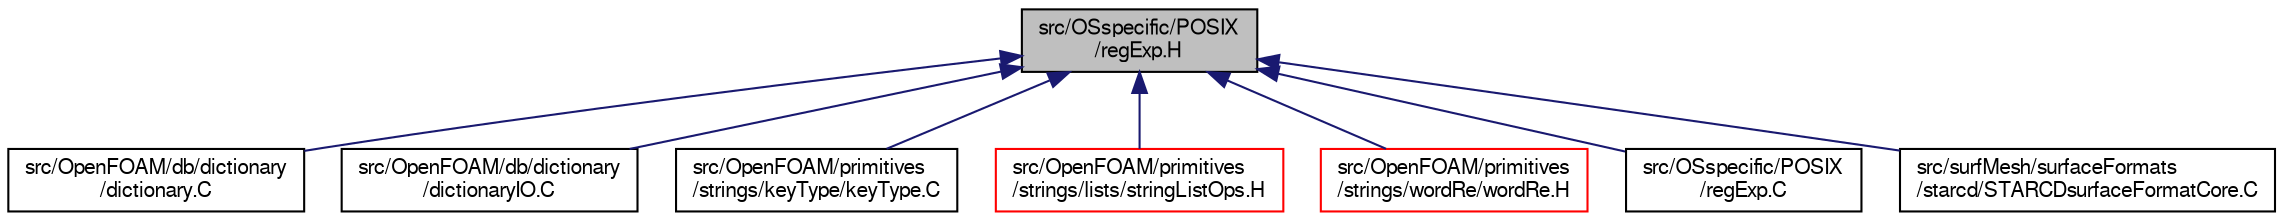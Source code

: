 digraph "src/OSspecific/POSIX/regExp.H"
{
  bgcolor="transparent";
  edge [fontname="FreeSans",fontsize="10",labelfontname="FreeSans",labelfontsize="10"];
  node [fontname="FreeSans",fontsize="10",shape=record];
  Node3 [label="src/OSspecific/POSIX\l/regExp.H",height=0.2,width=0.4,color="black", fillcolor="grey75", style="filled", fontcolor="black"];
  Node3 -> Node4 [dir="back",color="midnightblue",fontsize="10",style="solid",fontname="FreeSans"];
  Node4 [label="src/OpenFOAM/db/dictionary\l/dictionary.C",height=0.2,width=0.4,color="black",URL="$a08801.html"];
  Node3 -> Node5 [dir="back",color="midnightblue",fontsize="10",style="solid",fontname="FreeSans"];
  Node5 [label="src/OpenFOAM/db/dictionary\l/dictionaryIO.C",height=0.2,width=0.4,color="black",URL="$a08816.html"];
  Node3 -> Node6 [dir="back",color="midnightblue",fontsize="10",style="solid",fontname="FreeSans"];
  Node6 [label="src/OpenFOAM/primitives\l/strings/keyType/keyType.C",height=0.2,width=0.4,color="black",URL="$a12593.html",tooltip="Istream constructor and IOstream operators for keyType. "];
  Node3 -> Node7 [dir="back",color="midnightblue",fontsize="10",style="solid",fontname="FreeSans"];
  Node7 [label="src/OpenFOAM/primitives\l/strings/lists/stringListOps.H",height=0.2,width=0.4,color="red",URL="$a12617.html",tooltip="Operations on lists of strings. "];
  Node3 -> Node23 [dir="back",color="midnightblue",fontsize="10",style="solid",fontname="FreeSans"];
  Node23 [label="src/OpenFOAM/primitives\l/strings/wordRe/wordRe.H",height=0.2,width=0.4,color="red",URL="$a12680.html"];
  Node3 -> Node4118 [dir="back",color="midnightblue",fontsize="10",style="solid",fontname="FreeSans"];
  Node4118 [label="src/OSspecific/POSIX\l/regExp.C",height=0.2,width=0.4,color="black",URL="$a12923.html"];
  Node3 -> Node3230 [dir="back",color="midnightblue",fontsize="10",style="solid",fontname="FreeSans"];
  Node3230 [label="src/surfMesh/surfaceFormats\l/starcd/STARCDsurfaceFormatCore.C",height=0.2,width=0.4,color="black",URL="$a15179.html"];
}
